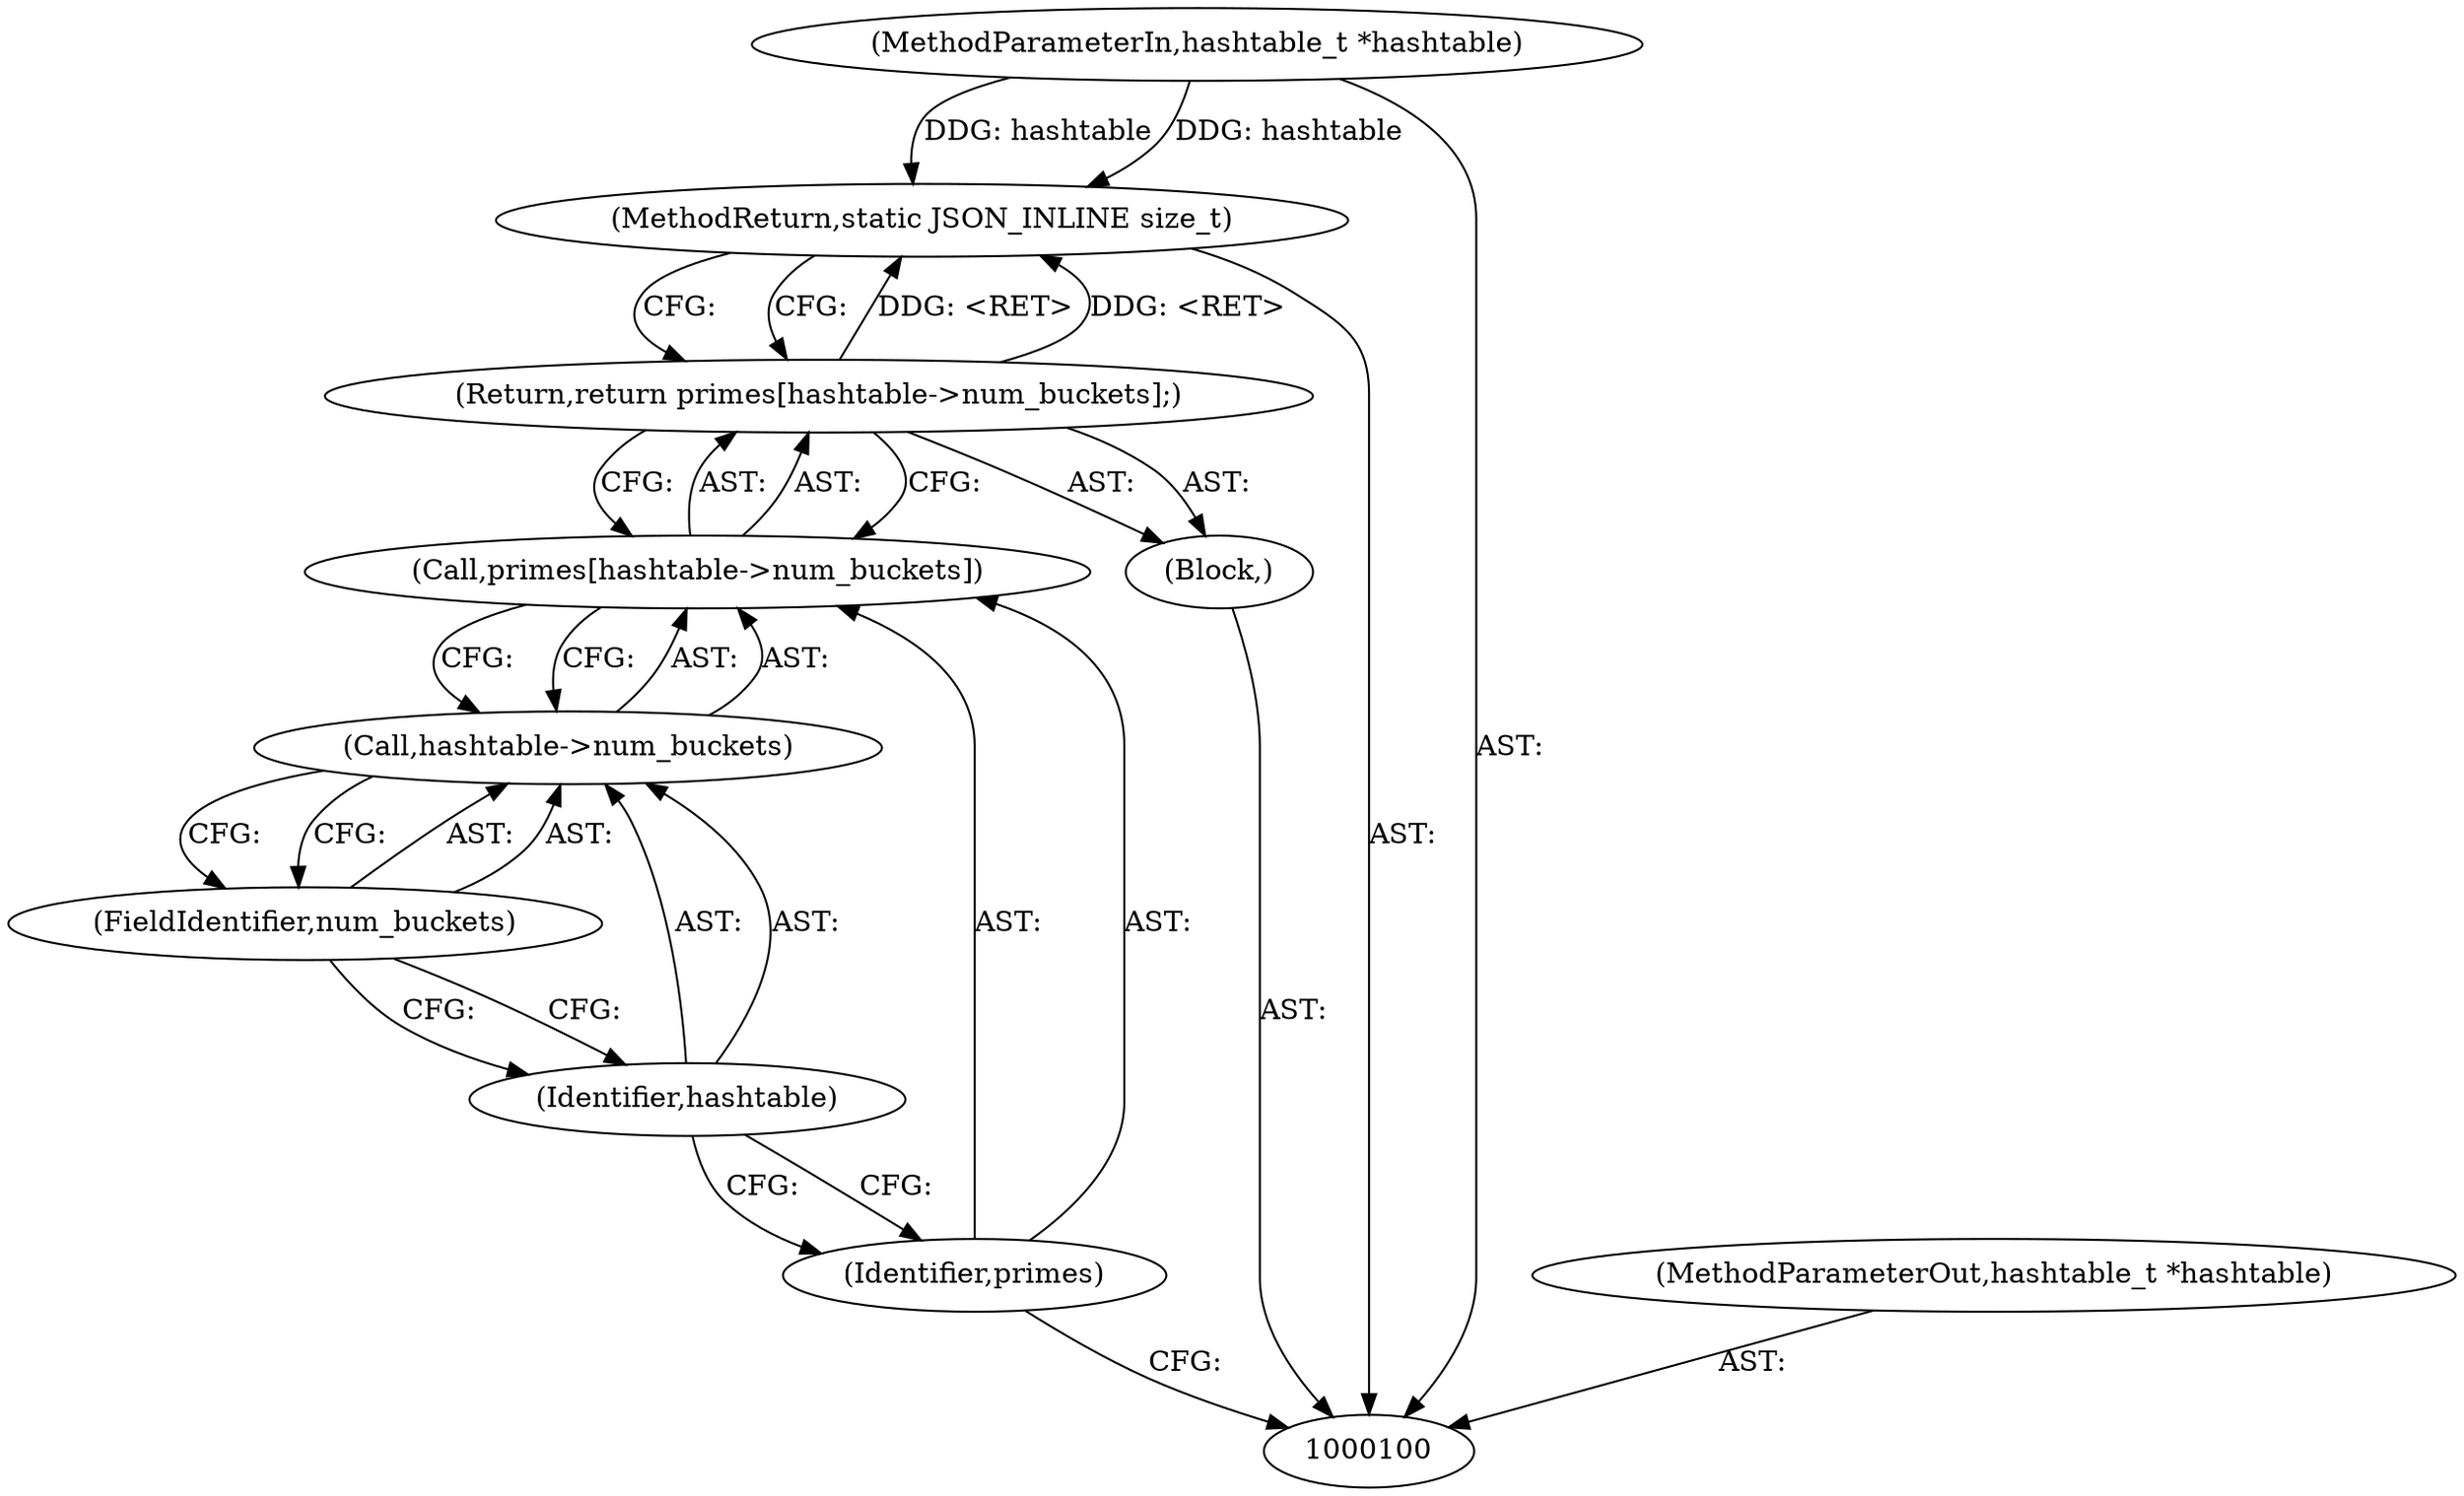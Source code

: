 digraph "1_jansson_8f80c2d83808150724d31793e6ade92749b1faa4_7" {
"1000109" [label="(MethodReturn,static JSON_INLINE size_t)"];
"1000101" [label="(MethodParameterIn,hashtable_t *hashtable)"];
"1000125" [label="(MethodParameterOut,hashtable_t *hashtable)"];
"1000102" [label="(Block,)"];
"1000104" [label="(Call,primes[hashtable->num_buckets])"];
"1000105" [label="(Identifier,primes)"];
"1000106" [label="(Call,hashtable->num_buckets)"];
"1000107" [label="(Identifier,hashtable)"];
"1000108" [label="(FieldIdentifier,num_buckets)"];
"1000103" [label="(Return,return primes[hashtable->num_buckets];)"];
"1000109" -> "1000100"  [label="AST: "];
"1000109" -> "1000103"  [label="CFG: "];
"1000103" -> "1000109"  [label="DDG: <RET>"];
"1000101" -> "1000109"  [label="DDG: hashtable"];
"1000101" -> "1000100"  [label="AST: "];
"1000101" -> "1000109"  [label="DDG: hashtable"];
"1000125" -> "1000100"  [label="AST: "];
"1000102" -> "1000100"  [label="AST: "];
"1000103" -> "1000102"  [label="AST: "];
"1000104" -> "1000103"  [label="AST: "];
"1000104" -> "1000106"  [label="CFG: "];
"1000105" -> "1000104"  [label="AST: "];
"1000106" -> "1000104"  [label="AST: "];
"1000103" -> "1000104"  [label="CFG: "];
"1000105" -> "1000104"  [label="AST: "];
"1000105" -> "1000100"  [label="CFG: "];
"1000107" -> "1000105"  [label="CFG: "];
"1000106" -> "1000104"  [label="AST: "];
"1000106" -> "1000108"  [label="CFG: "];
"1000107" -> "1000106"  [label="AST: "];
"1000108" -> "1000106"  [label="AST: "];
"1000104" -> "1000106"  [label="CFG: "];
"1000107" -> "1000106"  [label="AST: "];
"1000107" -> "1000105"  [label="CFG: "];
"1000108" -> "1000107"  [label="CFG: "];
"1000108" -> "1000106"  [label="AST: "];
"1000108" -> "1000107"  [label="CFG: "];
"1000106" -> "1000108"  [label="CFG: "];
"1000103" -> "1000102"  [label="AST: "];
"1000103" -> "1000104"  [label="CFG: "];
"1000104" -> "1000103"  [label="AST: "];
"1000109" -> "1000103"  [label="CFG: "];
"1000103" -> "1000109"  [label="DDG: <RET>"];
}
